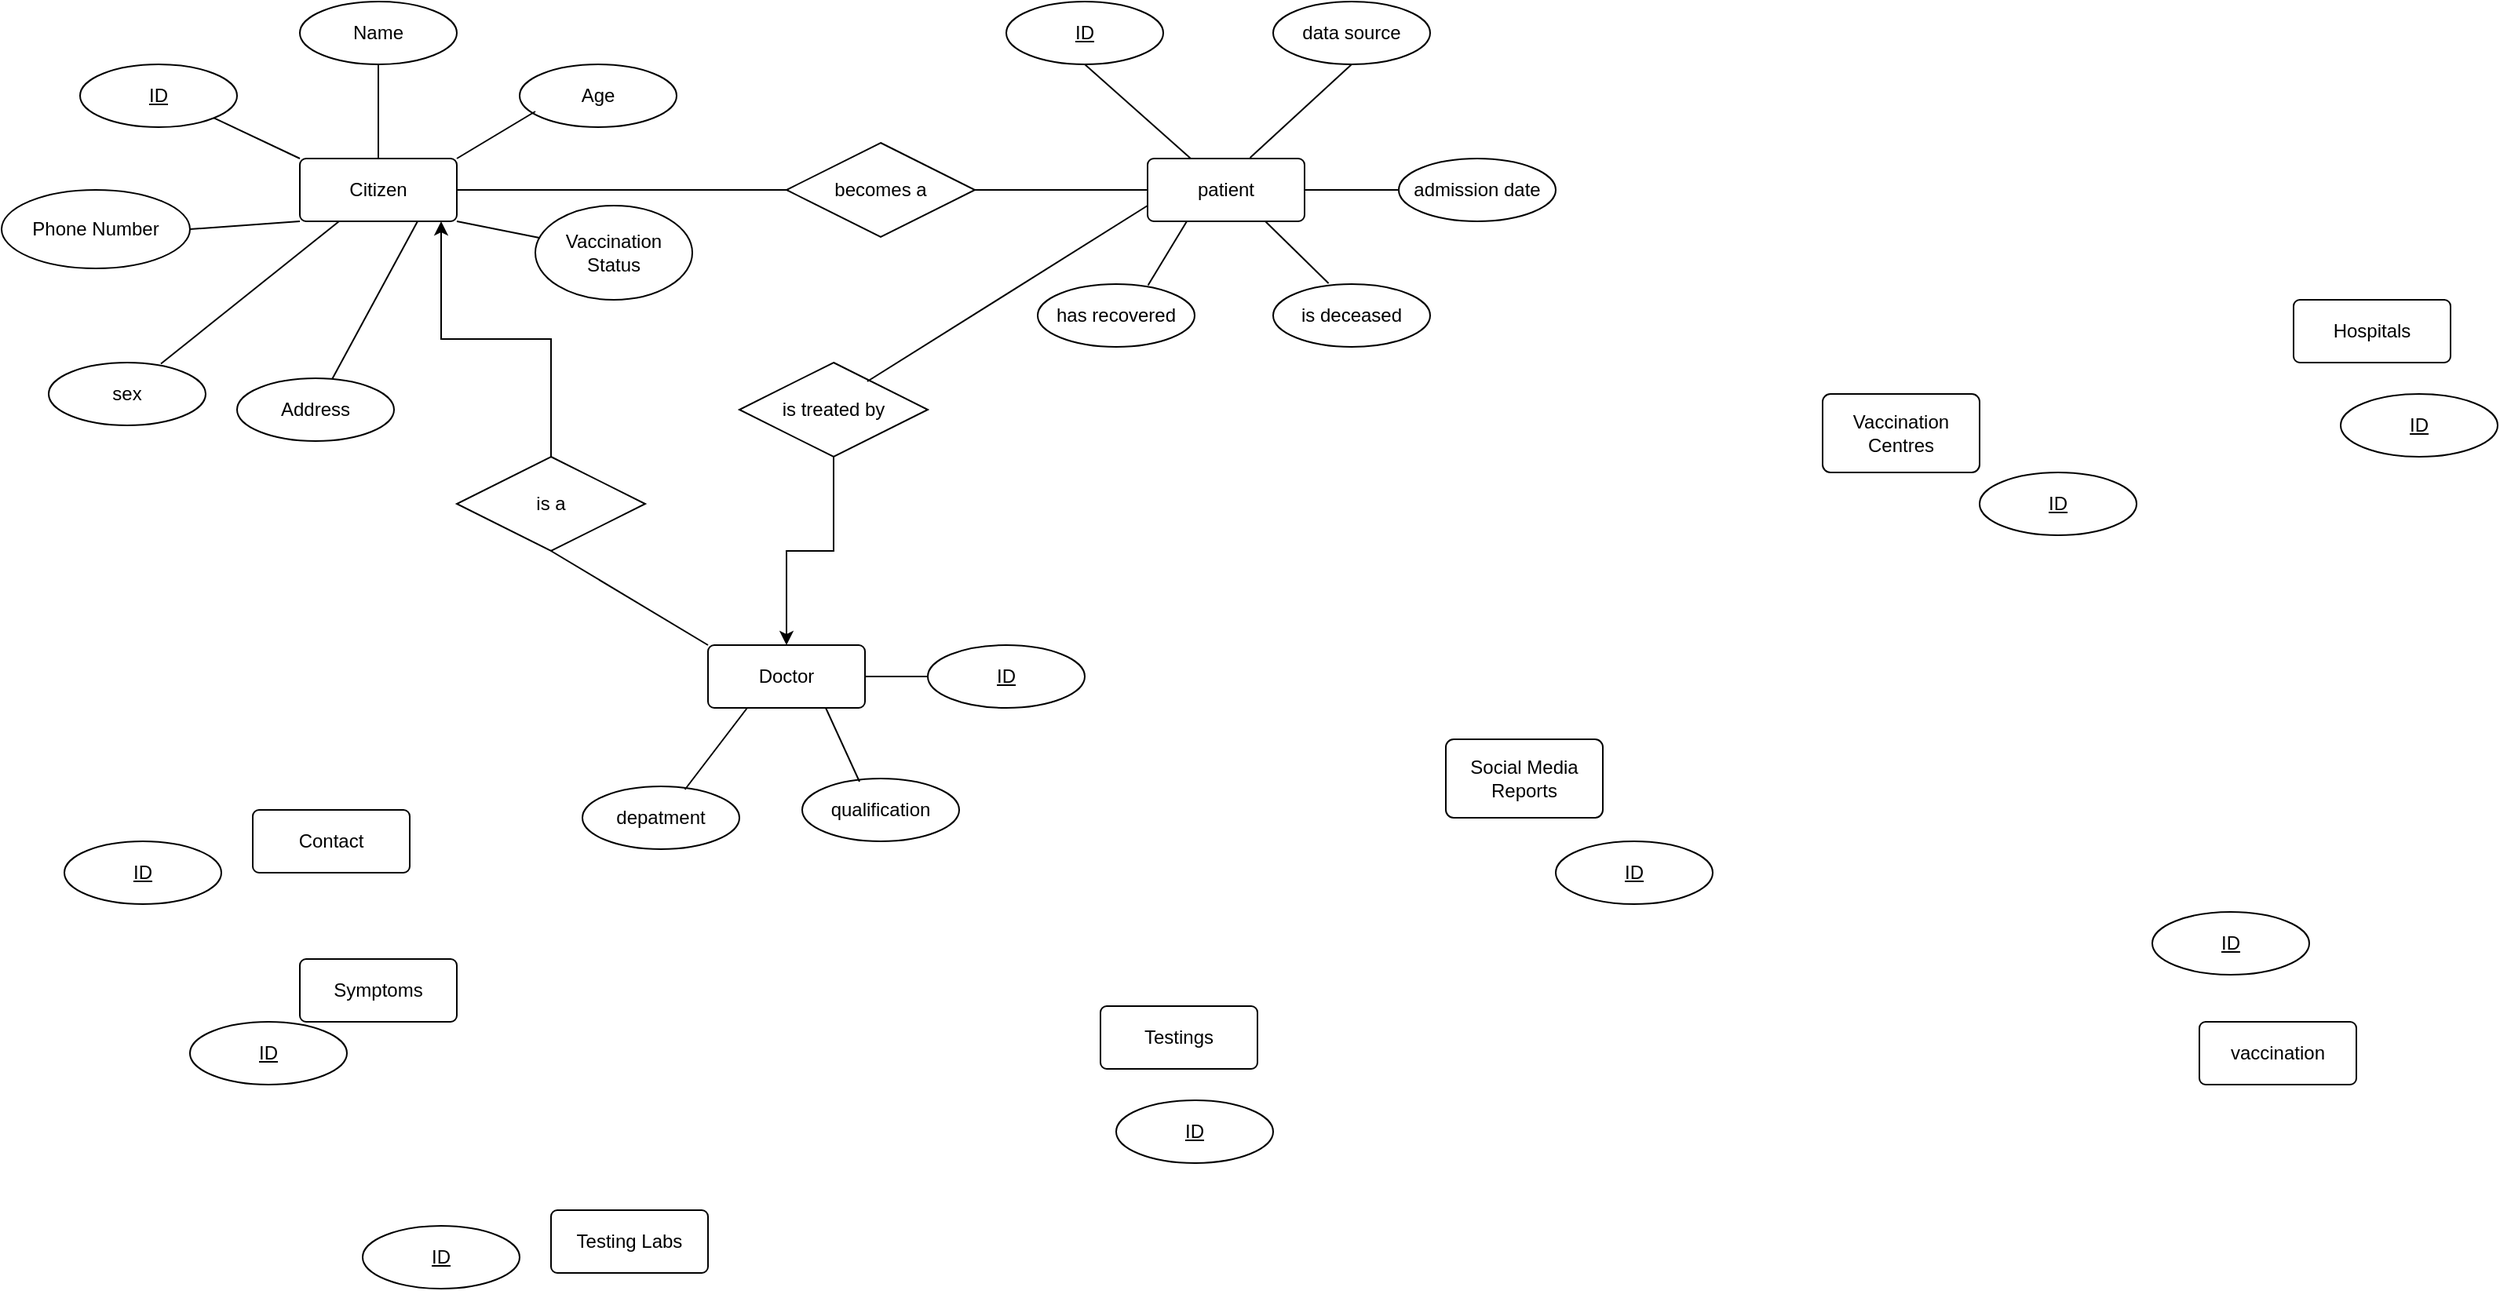 <mxfile version="20.8.10" type="github">
  <diagram id="R2lEEEUBdFMjLlhIrx00" name="Page-1">
    <mxGraphModel dx="1854" dy="1015" grid="1" gridSize="10" guides="1" tooltips="1" connect="1" arrows="1" fold="1" page="1" pageScale="1" pageWidth="1654" pageHeight="1169" math="0" shadow="0" extFonts="Permanent Marker^https://fonts.googleapis.com/css?family=Permanent+Marker">
      <root>
        <mxCell id="0" />
        <mxCell id="1" parent="0" />
        <mxCell id="7EVLLb8pi6bqAcfZyfd--1" value="Citizen" style="rounded=1;arcSize=10;whiteSpace=wrap;html=1;align=center;" vertex="1" parent="1">
          <mxGeometry x="200" y="130" width="100" height="40" as="geometry" />
        </mxCell>
        <mxCell id="7EVLLb8pi6bqAcfZyfd--2" value="patient" style="rounded=1;arcSize=10;whiteSpace=wrap;html=1;align=center;" vertex="1" parent="1">
          <mxGeometry x="740" y="130" width="100" height="40" as="geometry" />
        </mxCell>
        <mxCell id="7EVLLb8pi6bqAcfZyfd--3" value="Doctor" style="rounded=1;arcSize=10;whiteSpace=wrap;html=1;align=center;" vertex="1" parent="1">
          <mxGeometry x="460" y="440" width="100" height="40" as="geometry" />
        </mxCell>
        <mxCell id="7EVLLb8pi6bqAcfZyfd--4" value="Hospitals" style="rounded=1;arcSize=10;whiteSpace=wrap;html=1;align=center;" vertex="1" parent="1">
          <mxGeometry x="1470" y="220" width="100" height="40" as="geometry" />
        </mxCell>
        <mxCell id="7EVLLb8pi6bqAcfZyfd--5" value="Contact" style="rounded=1;arcSize=10;whiteSpace=wrap;html=1;align=center;" vertex="1" parent="1">
          <mxGeometry x="170" y="545" width="100" height="40" as="geometry" />
        </mxCell>
        <mxCell id="7EVLLb8pi6bqAcfZyfd--6" value="vaccination" style="rounded=1;arcSize=10;whiteSpace=wrap;html=1;align=center;" vertex="1" parent="1">
          <mxGeometry x="1410" y="680" width="100" height="40" as="geometry" />
        </mxCell>
        <mxCell id="7EVLLb8pi6bqAcfZyfd--7" value="Vaccination Centres" style="rounded=1;arcSize=10;whiteSpace=wrap;html=1;align=center;" vertex="1" parent="1">
          <mxGeometry x="1170" y="280" width="100" height="50" as="geometry" />
        </mxCell>
        <mxCell id="7EVLLb8pi6bqAcfZyfd--8" value="Symptoms" style="rounded=1;arcSize=10;whiteSpace=wrap;html=1;align=center;" vertex="1" parent="1">
          <mxGeometry x="200" y="640" width="100" height="40" as="geometry" />
        </mxCell>
        <mxCell id="7EVLLb8pi6bqAcfZyfd--9" value="Testings" style="rounded=1;arcSize=10;whiteSpace=wrap;html=1;align=center;" vertex="1" parent="1">
          <mxGeometry x="710" y="670" width="100" height="40" as="geometry" />
        </mxCell>
        <mxCell id="7EVLLb8pi6bqAcfZyfd--10" value="Testing Labs" style="rounded=1;arcSize=10;whiteSpace=wrap;html=1;align=center;" vertex="1" parent="1">
          <mxGeometry x="360" y="800" width="100" height="40" as="geometry" />
        </mxCell>
        <mxCell id="7EVLLb8pi6bqAcfZyfd--11" value="Social Media Reports" style="rounded=1;arcSize=10;whiteSpace=wrap;html=1;align=center;" vertex="1" parent="1">
          <mxGeometry x="930" y="500" width="100" height="50" as="geometry" />
        </mxCell>
        <mxCell id="7EVLLb8pi6bqAcfZyfd--12" value="ID" style="ellipse;whiteSpace=wrap;html=1;align=center;fontStyle=4;" vertex="1" parent="1">
          <mxGeometry x="60" y="70" width="100" height="40" as="geometry" />
        </mxCell>
        <mxCell id="7EVLLb8pi6bqAcfZyfd--13" value="ID" style="ellipse;whiteSpace=wrap;html=1;align=center;fontStyle=4;" vertex="1" parent="1">
          <mxGeometry x="600" y="440" width="100" height="40" as="geometry" />
        </mxCell>
        <mxCell id="7EVLLb8pi6bqAcfZyfd--14" value="ID" style="ellipse;whiteSpace=wrap;html=1;align=center;fontStyle=4;" vertex="1" parent="1">
          <mxGeometry x="130" y="680" width="100" height="40" as="geometry" />
        </mxCell>
        <mxCell id="7EVLLb8pi6bqAcfZyfd--15" value="ID" style="ellipse;whiteSpace=wrap;html=1;align=center;fontStyle=4;" vertex="1" parent="1">
          <mxGeometry x="1380" y="610" width="100" height="40" as="geometry" />
        </mxCell>
        <mxCell id="7EVLLb8pi6bqAcfZyfd--16" value="ID" style="ellipse;whiteSpace=wrap;html=1;align=center;fontStyle=4;" vertex="1" parent="1">
          <mxGeometry x="50" y="565" width="100" height="40" as="geometry" />
        </mxCell>
        <mxCell id="7EVLLb8pi6bqAcfZyfd--17" value="ID" style="ellipse;whiteSpace=wrap;html=1;align=center;fontStyle=4;" vertex="1" parent="1">
          <mxGeometry x="1500" y="280" width="100" height="40" as="geometry" />
        </mxCell>
        <mxCell id="7EVLLb8pi6bqAcfZyfd--18" value="ID" style="ellipse;whiteSpace=wrap;html=1;align=center;fontStyle=4;" vertex="1" parent="1">
          <mxGeometry x="1270" y="330" width="100" height="40" as="geometry" />
        </mxCell>
        <mxCell id="7EVLLb8pi6bqAcfZyfd--19" value="ID" style="ellipse;whiteSpace=wrap;html=1;align=center;fontStyle=4;" vertex="1" parent="1">
          <mxGeometry x="240" y="810" width="100" height="40" as="geometry" />
        </mxCell>
        <mxCell id="7EVLLb8pi6bqAcfZyfd--20" value="ID" style="ellipse;whiteSpace=wrap;html=1;align=center;fontStyle=4;" vertex="1" parent="1">
          <mxGeometry x="1000" y="565" width="100" height="40" as="geometry" />
        </mxCell>
        <mxCell id="7EVLLb8pi6bqAcfZyfd--21" value="ID" style="ellipse;whiteSpace=wrap;html=1;align=center;fontStyle=4;" vertex="1" parent="1">
          <mxGeometry x="650" y="30" width="100" height="40" as="geometry" />
        </mxCell>
        <mxCell id="7EVLLb8pi6bqAcfZyfd--22" value="ID" style="ellipse;whiteSpace=wrap;html=1;align=center;fontStyle=4;" vertex="1" parent="1">
          <mxGeometry x="720" y="730" width="100" height="40" as="geometry" />
        </mxCell>
        <mxCell id="7EVLLb8pi6bqAcfZyfd--23" value="Name" style="ellipse;whiteSpace=wrap;html=1;align=center;" vertex="1" parent="1">
          <mxGeometry x="200" y="30" width="100" height="40" as="geometry" />
        </mxCell>
        <mxCell id="7EVLLb8pi6bqAcfZyfd--24" value="Age" style="ellipse;whiteSpace=wrap;html=1;align=center;" vertex="1" parent="1">
          <mxGeometry x="340" y="70" width="100" height="40" as="geometry" />
        </mxCell>
        <mxCell id="7EVLLb8pi6bqAcfZyfd--25" value="Address" style="ellipse;whiteSpace=wrap;html=1;align=center;" vertex="1" parent="1">
          <mxGeometry x="160" y="270" width="100" height="40" as="geometry" />
        </mxCell>
        <mxCell id="7EVLLb8pi6bqAcfZyfd--26" value="sex" style="ellipse;whiteSpace=wrap;html=1;align=center;" vertex="1" parent="1">
          <mxGeometry x="40" y="260" width="100" height="40" as="geometry" />
        </mxCell>
        <mxCell id="7EVLLb8pi6bqAcfZyfd--27" value="Phone Number" style="ellipse;whiteSpace=wrap;html=1;align=center;" vertex="1" parent="1">
          <mxGeometry x="10" y="150" width="120" height="50" as="geometry" />
        </mxCell>
        <mxCell id="7EVLLb8pi6bqAcfZyfd--28" value="Vaccination Status" style="ellipse;whiteSpace=wrap;html=1;align=center;" vertex="1" parent="1">
          <mxGeometry x="350" y="160" width="100" height="60" as="geometry" />
        </mxCell>
        <mxCell id="7EVLLb8pi6bqAcfZyfd--32" value="" style="endArrow=none;html=1;rounded=0;" edge="1" parent="1">
          <mxGeometry width="50" height="50" relative="1" as="geometry">
            <mxPoint x="300" y="130" as="sourcePoint" />
            <mxPoint x="350" y="100" as="targetPoint" />
          </mxGeometry>
        </mxCell>
        <mxCell id="7EVLLb8pi6bqAcfZyfd--33" value="" style="endArrow=none;html=1;rounded=0;exitX=1;exitY=1;exitDx=0;exitDy=0;" edge="1" parent="1" source="7EVLLb8pi6bqAcfZyfd--1" target="7EVLLb8pi6bqAcfZyfd--28">
          <mxGeometry width="50" height="50" relative="1" as="geometry">
            <mxPoint x="310" y="160" as="sourcePoint" />
            <mxPoint x="360" y="110" as="targetPoint" />
          </mxGeometry>
        </mxCell>
        <mxCell id="7EVLLb8pi6bqAcfZyfd--34" value="" style="endArrow=none;html=1;rounded=0;exitX=0.75;exitY=1;exitDx=0;exitDy=0;" edge="1" parent="1" source="7EVLLb8pi6bqAcfZyfd--1" target="7EVLLb8pi6bqAcfZyfd--25">
          <mxGeometry width="50" height="50" relative="1" as="geometry">
            <mxPoint x="320" y="170" as="sourcePoint" />
            <mxPoint x="370" y="120" as="targetPoint" />
          </mxGeometry>
        </mxCell>
        <mxCell id="7EVLLb8pi6bqAcfZyfd--35" value="" style="endArrow=none;html=1;rounded=0;entryX=0.5;entryY=1;entryDx=0;entryDy=0;exitX=0.5;exitY=0;exitDx=0;exitDy=0;" edge="1" parent="1" source="7EVLLb8pi6bqAcfZyfd--1" target="7EVLLb8pi6bqAcfZyfd--23">
          <mxGeometry width="50" height="50" relative="1" as="geometry">
            <mxPoint x="330" y="180" as="sourcePoint" />
            <mxPoint x="380" y="130" as="targetPoint" />
          </mxGeometry>
        </mxCell>
        <mxCell id="7EVLLb8pi6bqAcfZyfd--36" value="" style="endArrow=none;html=1;rounded=0;entryX=1;entryY=1;entryDx=0;entryDy=0;" edge="1" parent="1" target="7EVLLb8pi6bqAcfZyfd--12">
          <mxGeometry width="50" height="50" relative="1" as="geometry">
            <mxPoint x="200" y="130" as="sourcePoint" />
            <mxPoint x="390" y="140" as="targetPoint" />
          </mxGeometry>
        </mxCell>
        <mxCell id="7EVLLb8pi6bqAcfZyfd--37" value="" style="endArrow=none;html=1;rounded=0;entryX=0.25;entryY=1;entryDx=0;entryDy=0;exitX=0.715;exitY=0.019;exitDx=0;exitDy=0;exitPerimeter=0;" edge="1" parent="1" source="7EVLLb8pi6bqAcfZyfd--26" target="7EVLLb8pi6bqAcfZyfd--1">
          <mxGeometry width="50" height="50" relative="1" as="geometry">
            <mxPoint x="350" y="200" as="sourcePoint" />
            <mxPoint x="400" y="150" as="targetPoint" />
          </mxGeometry>
        </mxCell>
        <mxCell id="7EVLLb8pi6bqAcfZyfd--38" value="" style="endArrow=none;html=1;rounded=0;exitX=0;exitY=1;exitDx=0;exitDy=0;entryX=1;entryY=0.5;entryDx=0;entryDy=0;" edge="1" parent="1" source="7EVLLb8pi6bqAcfZyfd--1" target="7EVLLb8pi6bqAcfZyfd--27">
          <mxGeometry width="50" height="50" relative="1" as="geometry">
            <mxPoint x="360" y="210" as="sourcePoint" />
            <mxPoint x="410" y="160" as="targetPoint" />
          </mxGeometry>
        </mxCell>
        <mxCell id="7EVLLb8pi6bqAcfZyfd--39" value="becomes a" style="shape=rhombus;perimeter=rhombusPerimeter;whiteSpace=wrap;html=1;align=center;" vertex="1" parent="1">
          <mxGeometry x="510" y="120" width="120" height="60" as="geometry" />
        </mxCell>
        <mxCell id="7EVLLb8pi6bqAcfZyfd--40" value="" style="endArrow=none;html=1;rounded=0;exitX=1;exitY=0.5;exitDx=0;exitDy=0;entryX=0;entryY=0.5;entryDx=0;entryDy=0;" edge="1" parent="1" source="7EVLLb8pi6bqAcfZyfd--1" target="7EVLLb8pi6bqAcfZyfd--39">
          <mxGeometry width="50" height="50" relative="1" as="geometry">
            <mxPoint x="730" y="430" as="sourcePoint" />
            <mxPoint x="780" y="380" as="targetPoint" />
          </mxGeometry>
        </mxCell>
        <mxCell id="7EVLLb8pi6bqAcfZyfd--41" value="" style="endArrow=none;html=1;rounded=0;exitX=1;exitY=0.5;exitDx=0;exitDy=0;entryX=0;entryY=0.5;entryDx=0;entryDy=0;" edge="1" parent="1" source="7EVLLb8pi6bqAcfZyfd--39" target="7EVLLb8pi6bqAcfZyfd--2">
          <mxGeometry width="50" height="50" relative="1" as="geometry">
            <mxPoint x="370" y="220" as="sourcePoint" />
            <mxPoint x="420" y="170" as="targetPoint" />
          </mxGeometry>
        </mxCell>
        <mxCell id="7EVLLb8pi6bqAcfZyfd--42" value="" style="endArrow=none;html=1;rounded=0;entryX=0.5;entryY=1;entryDx=0;entryDy=0;" edge="1" parent="1" source="7EVLLb8pi6bqAcfZyfd--2" target="7EVLLb8pi6bqAcfZyfd--21">
          <mxGeometry width="50" height="50" relative="1" as="geometry">
            <mxPoint x="380" y="230" as="sourcePoint" />
            <mxPoint x="430" y="180" as="targetPoint" />
          </mxGeometry>
        </mxCell>
        <mxCell id="7EVLLb8pi6bqAcfZyfd--43" value="data source" style="ellipse;whiteSpace=wrap;html=1;align=center;" vertex="1" parent="1">
          <mxGeometry x="820" y="30" width="100" height="40" as="geometry" />
        </mxCell>
        <mxCell id="7EVLLb8pi6bqAcfZyfd--44" value="admission date" style="ellipse;whiteSpace=wrap;html=1;align=center;" vertex="1" parent="1">
          <mxGeometry x="900" y="130" width="100" height="40" as="geometry" />
        </mxCell>
        <mxCell id="7EVLLb8pi6bqAcfZyfd--45" value="has recovered" style="ellipse;whiteSpace=wrap;html=1;align=center;" vertex="1" parent="1">
          <mxGeometry x="670" y="210" width="100" height="40" as="geometry" />
        </mxCell>
        <mxCell id="7EVLLb8pi6bqAcfZyfd--46" value="is deceased" style="ellipse;whiteSpace=wrap;html=1;align=center;" vertex="1" parent="1">
          <mxGeometry x="820" y="210" width="100" height="40" as="geometry" />
        </mxCell>
        <mxCell id="7EVLLb8pi6bqAcfZyfd--47" value="" style="endArrow=none;html=1;rounded=0;entryX=0.5;entryY=1;entryDx=0;entryDy=0;exitX=0.653;exitY=-0.012;exitDx=0;exitDy=0;exitPerimeter=0;" edge="1" parent="1" source="7EVLLb8pi6bqAcfZyfd--2" target="7EVLLb8pi6bqAcfZyfd--43">
          <mxGeometry width="50" height="50" relative="1" as="geometry">
            <mxPoint x="777.5" y="140" as="sourcePoint" />
            <mxPoint x="710" y="80" as="targetPoint" />
          </mxGeometry>
        </mxCell>
        <mxCell id="7EVLLb8pi6bqAcfZyfd--48" value="" style="endArrow=none;html=1;rounded=0;entryX=0;entryY=0.5;entryDx=0;entryDy=0;exitX=1;exitY=0.5;exitDx=0;exitDy=0;" edge="1" parent="1" source="7EVLLb8pi6bqAcfZyfd--2" target="7EVLLb8pi6bqAcfZyfd--44">
          <mxGeometry width="50" height="50" relative="1" as="geometry">
            <mxPoint x="787.5" y="150" as="sourcePoint" />
            <mxPoint x="720" y="90" as="targetPoint" />
          </mxGeometry>
        </mxCell>
        <mxCell id="7EVLLb8pi6bqAcfZyfd--49" value="" style="endArrow=none;html=1;rounded=0;entryX=0.75;entryY=1;entryDx=0;entryDy=0;exitX=0.353;exitY=-0.012;exitDx=0;exitDy=0;exitPerimeter=0;" edge="1" parent="1" source="7EVLLb8pi6bqAcfZyfd--46" target="7EVLLb8pi6bqAcfZyfd--2">
          <mxGeometry width="50" height="50" relative="1" as="geometry">
            <mxPoint x="797.5" y="160" as="sourcePoint" />
            <mxPoint x="730" y="100" as="targetPoint" />
          </mxGeometry>
        </mxCell>
        <mxCell id="7EVLLb8pi6bqAcfZyfd--50" value="" style="endArrow=none;html=1;rounded=0;entryX=0.703;entryY=0.019;entryDx=0;entryDy=0;exitX=0.25;exitY=1;exitDx=0;exitDy=0;entryPerimeter=0;" edge="1" parent="1" source="7EVLLb8pi6bqAcfZyfd--2" target="7EVLLb8pi6bqAcfZyfd--45">
          <mxGeometry width="50" height="50" relative="1" as="geometry">
            <mxPoint x="807.5" y="170" as="sourcePoint" />
            <mxPoint x="740" y="110" as="targetPoint" />
          </mxGeometry>
        </mxCell>
        <mxCell id="7EVLLb8pi6bqAcfZyfd--59" style="edgeStyle=orthogonalEdgeStyle;rounded=0;orthogonalLoop=1;jettySize=auto;html=1;" edge="1" parent="1" source="7EVLLb8pi6bqAcfZyfd--51" target="7EVLLb8pi6bqAcfZyfd--3">
          <mxGeometry relative="1" as="geometry" />
        </mxCell>
        <mxCell id="7EVLLb8pi6bqAcfZyfd--51" value="is treated by" style="shape=rhombus;perimeter=rhombusPerimeter;whiteSpace=wrap;html=1;align=center;" vertex="1" parent="1">
          <mxGeometry x="480" y="260" width="120" height="60" as="geometry" />
        </mxCell>
        <mxCell id="7EVLLb8pi6bqAcfZyfd--52" value="" style="endArrow=none;html=1;rounded=0;entryX=0.679;entryY=0.2;entryDx=0;entryDy=0;exitX=0;exitY=0.75;exitDx=0;exitDy=0;entryPerimeter=0;" edge="1" parent="1" source="7EVLLb8pi6bqAcfZyfd--2" target="7EVLLb8pi6bqAcfZyfd--51">
          <mxGeometry width="50" height="50" relative="1" as="geometry">
            <mxPoint x="850" y="160" as="sourcePoint" />
            <mxPoint x="910" y="160" as="targetPoint" />
          </mxGeometry>
        </mxCell>
        <mxCell id="7EVLLb8pi6bqAcfZyfd--54" value="" style="endArrow=none;html=1;rounded=0;entryX=0;entryY=0.5;entryDx=0;entryDy=0;exitX=1;exitY=0.5;exitDx=0;exitDy=0;entryPerimeter=0;" edge="1" parent="1" source="7EVLLb8pi6bqAcfZyfd--3" target="7EVLLb8pi6bqAcfZyfd--13">
          <mxGeometry width="50" height="50" relative="1" as="geometry">
            <mxPoint x="130" y="590" as="sourcePoint" />
            <mxPoint x="190" y="590" as="targetPoint" />
          </mxGeometry>
        </mxCell>
        <mxCell id="7EVLLb8pi6bqAcfZyfd--57" style="edgeStyle=orthogonalEdgeStyle;rounded=0;orthogonalLoop=1;jettySize=auto;html=1;entryX=0.9;entryY=1;entryDx=0;entryDy=0;entryPerimeter=0;" edge="1" parent="1" source="7EVLLb8pi6bqAcfZyfd--55" target="7EVLLb8pi6bqAcfZyfd--1">
          <mxGeometry relative="1" as="geometry" />
        </mxCell>
        <mxCell id="7EVLLb8pi6bqAcfZyfd--55" value="is a" style="shape=rhombus;perimeter=rhombusPerimeter;whiteSpace=wrap;html=1;align=center;" vertex="1" parent="1">
          <mxGeometry x="300" y="320" width="120" height="60" as="geometry" />
        </mxCell>
        <mxCell id="7EVLLb8pi6bqAcfZyfd--58" value="" style="endArrow=none;html=1;rounded=0;entryX=0;entryY=0;entryDx=0;entryDy=0;exitX=0.5;exitY=1;exitDx=0;exitDy=0;" edge="1" parent="1" source="7EVLLb8pi6bqAcfZyfd--55" target="7EVLLb8pi6bqAcfZyfd--3">
          <mxGeometry width="50" height="50" relative="1" as="geometry">
            <mxPoint x="550" y="330" as="sourcePoint" />
            <mxPoint x="520" y="450" as="targetPoint" />
          </mxGeometry>
        </mxCell>
        <mxCell id="7EVLLb8pi6bqAcfZyfd--60" value="qualification" style="ellipse;whiteSpace=wrap;html=1;align=center;" vertex="1" parent="1">
          <mxGeometry x="520" y="525" width="100" height="40" as="geometry" />
        </mxCell>
        <mxCell id="7EVLLb8pi6bqAcfZyfd--61" value="depatment" style="ellipse;whiteSpace=wrap;html=1;align=center;" vertex="1" parent="1">
          <mxGeometry x="380" y="530" width="100" height="40" as="geometry" />
        </mxCell>
        <mxCell id="7EVLLb8pi6bqAcfZyfd--62" value="" style="endArrow=none;html=1;rounded=0;entryX=0.365;entryY=0.05;entryDx=0;entryDy=0;exitX=0.75;exitY=1;exitDx=0;exitDy=0;entryPerimeter=0;" edge="1" parent="1" source="7EVLLb8pi6bqAcfZyfd--3" target="7EVLLb8pi6bqAcfZyfd--60">
          <mxGeometry width="50" height="50" relative="1" as="geometry">
            <mxPoint x="570" y="470" as="sourcePoint" />
            <mxPoint x="610" y="470" as="targetPoint" />
          </mxGeometry>
        </mxCell>
        <mxCell id="7EVLLb8pi6bqAcfZyfd--63" value="" style="endArrow=none;html=1;rounded=0;entryX=0.653;entryY=0.05;entryDx=0;entryDy=0;exitX=0.25;exitY=1;exitDx=0;exitDy=0;entryPerimeter=0;" edge="1" parent="1" source="7EVLLb8pi6bqAcfZyfd--3" target="7EVLLb8pi6bqAcfZyfd--61">
          <mxGeometry width="50" height="50" relative="1" as="geometry">
            <mxPoint x="580" y="480" as="sourcePoint" />
            <mxPoint x="620" y="480" as="targetPoint" />
          </mxGeometry>
        </mxCell>
      </root>
    </mxGraphModel>
  </diagram>
</mxfile>

